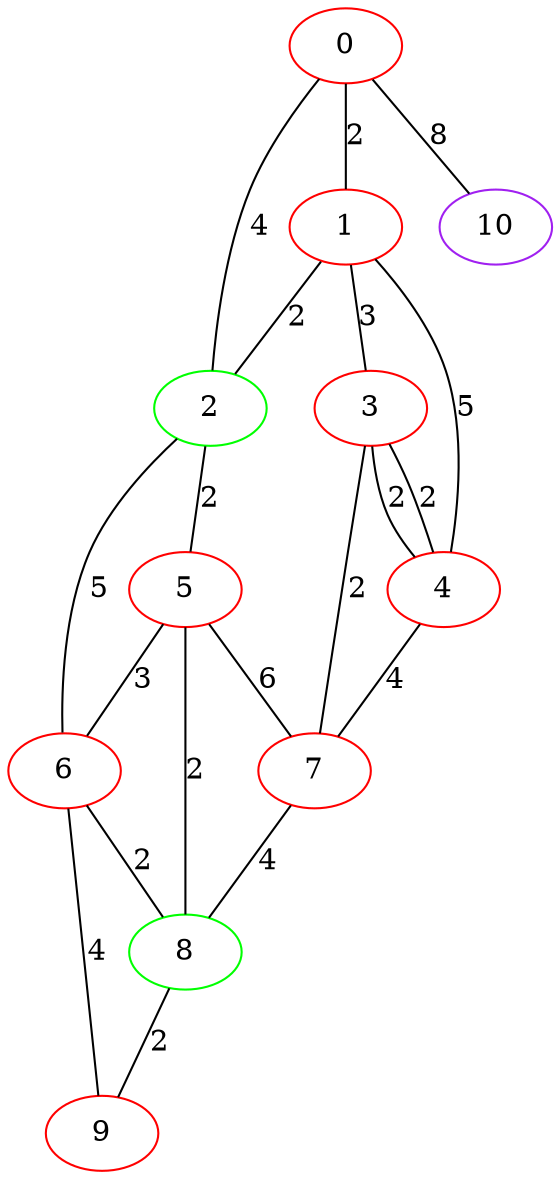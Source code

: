 graph "" {
0 [color=red, weight=1];
1 [color=red, weight=1];
2 [color=green, weight=2];
3 [color=red, weight=1];
4 [color=red, weight=1];
5 [color=red, weight=1];
6 [color=red, weight=1];
7 [color=red, weight=1];
8 [color=green, weight=2];
9 [color=red, weight=1];
10 [color=purple, weight=4];
0 -- 1  [key=0, label=2];
0 -- 2  [key=0, label=4];
0 -- 10  [key=0, label=8];
1 -- 2  [key=0, label=2];
1 -- 3  [key=0, label=3];
1 -- 4  [key=0, label=5];
2 -- 5  [key=0, label=2];
2 -- 6  [key=0, label=5];
3 -- 4  [key=0, label=2];
3 -- 4  [key=1, label=2];
3 -- 7  [key=0, label=2];
4 -- 7  [key=0, label=4];
5 -- 8  [key=0, label=2];
5 -- 6  [key=0, label=3];
5 -- 7  [key=0, label=6];
6 -- 8  [key=0, label=2];
6 -- 9  [key=0, label=4];
7 -- 8  [key=0, label=4];
8 -- 9  [key=0, label=2];
}
